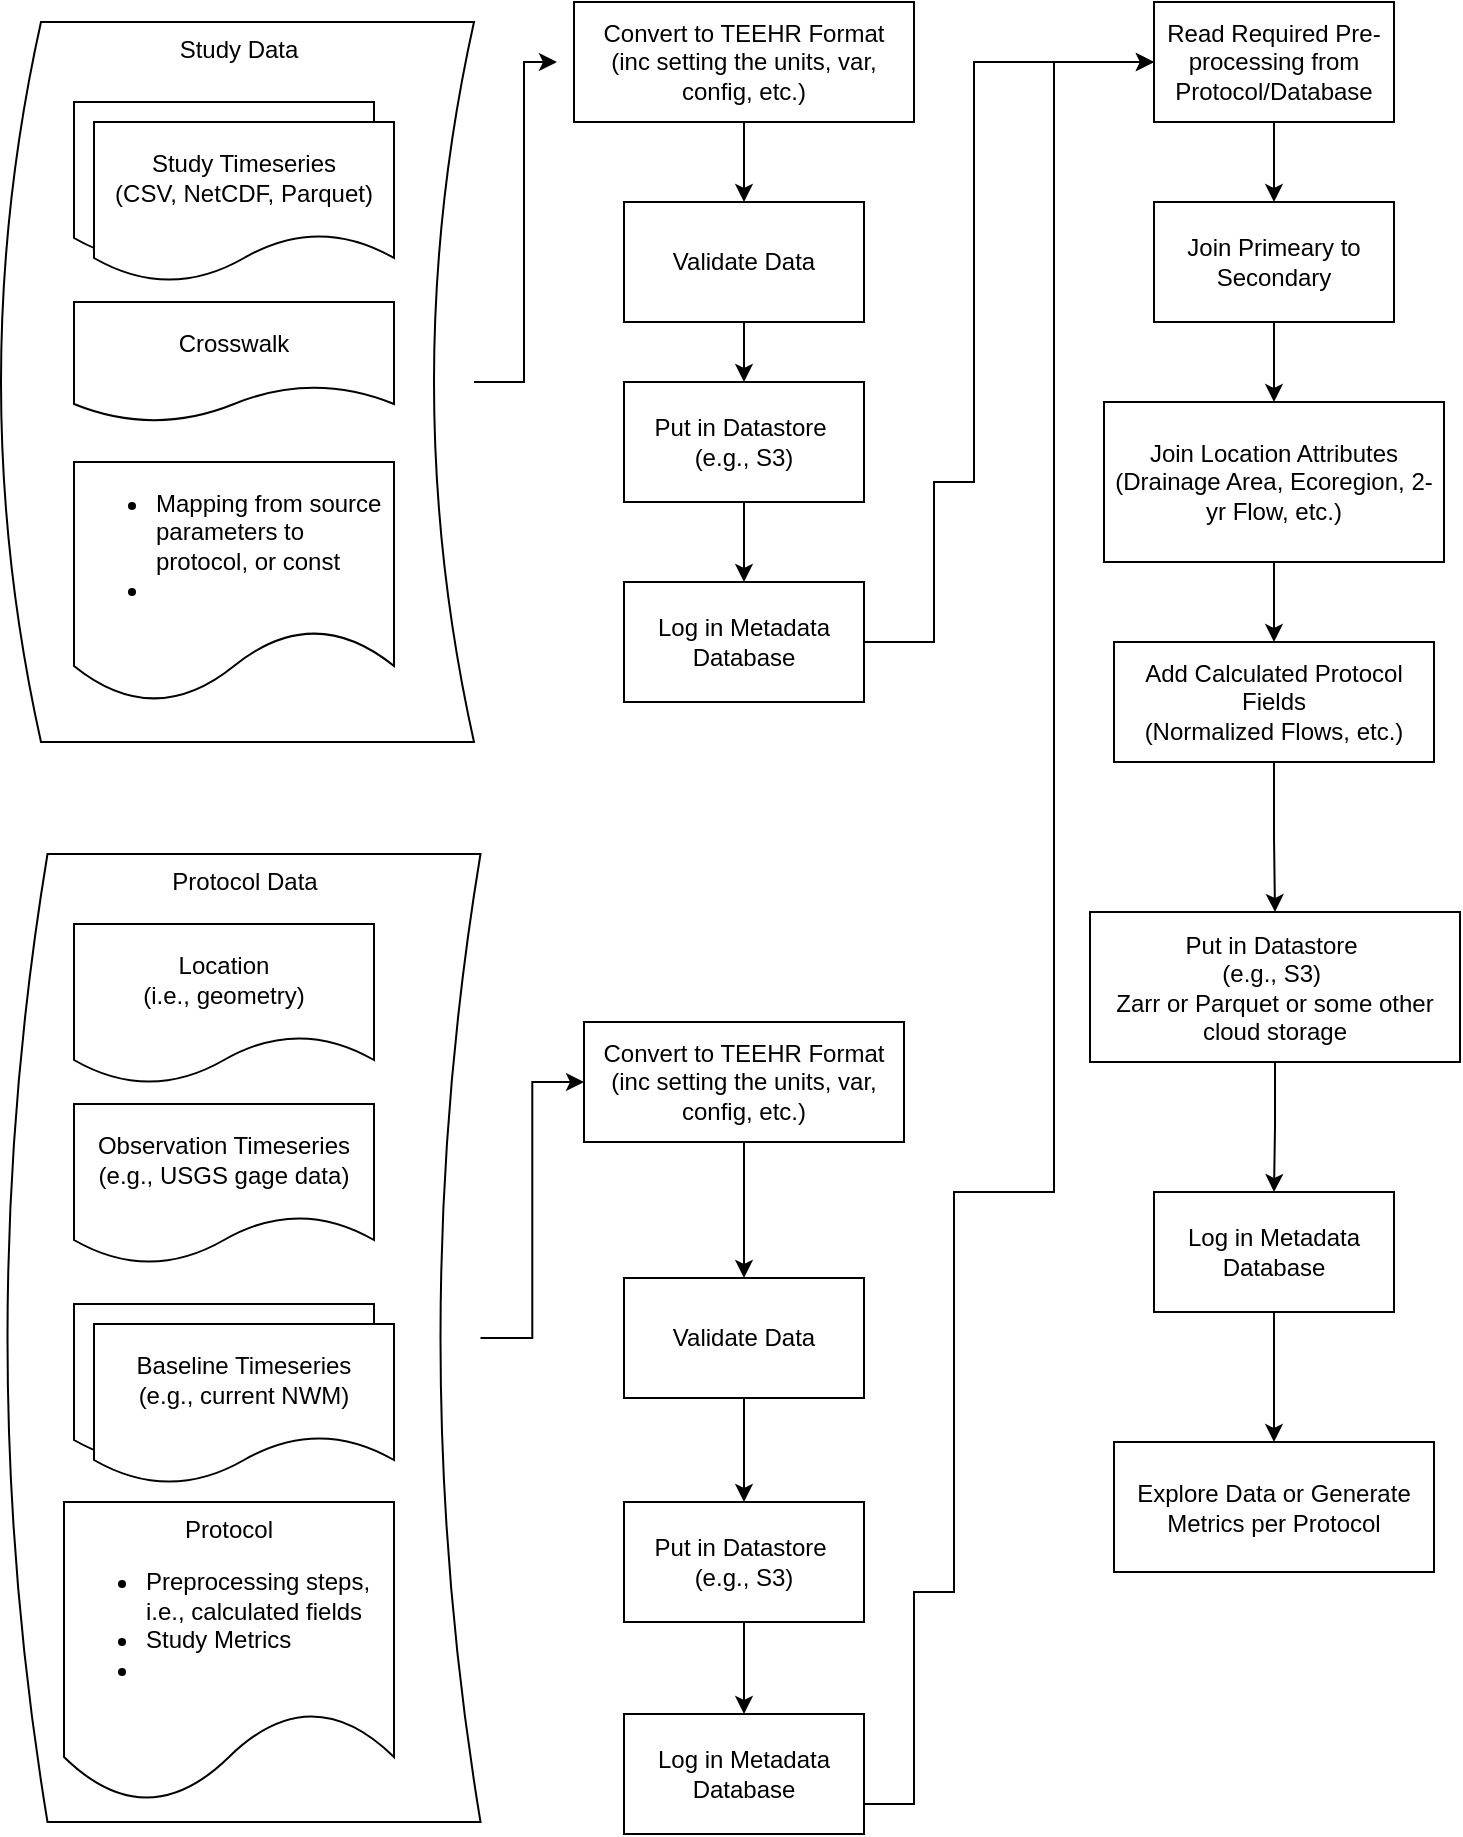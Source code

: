 <mxfile version="21.6.8" type="device">
  <diagram id="C5RBs43oDa-KdzZeNtuy" name="Page-1">
    <mxGraphModel dx="1364" dy="843" grid="1" gridSize="10" guides="1" tooltips="1" connect="1" arrows="1" fold="1" page="1" pageScale="1" pageWidth="827" pageHeight="1169" math="0" shadow="0">
      <root>
        <mxCell id="WIyWlLk6GJQsqaUBKTNV-0" />
        <mxCell id="WIyWlLk6GJQsqaUBKTNV-1" parent="WIyWlLk6GJQsqaUBKTNV-0" />
        <mxCell id="eJkN4Wi-3pa6HgG3NWUs-56" value="" style="edgeStyle=orthogonalEdgeStyle;rounded=0;orthogonalLoop=1;jettySize=auto;html=1;entryX=0;entryY=0.5;entryDx=0;entryDy=0;" edge="1" parent="WIyWlLk6GJQsqaUBKTNV-1" source="eJkN4Wi-3pa6HgG3NWUs-20" target="eJkN4Wi-3pa6HgG3NWUs-29">
          <mxGeometry relative="1" as="geometry" />
        </mxCell>
        <mxCell id="eJkN4Wi-3pa6HgG3NWUs-20" value="Protocol Data" style="shape=dataStorage;whiteSpace=wrap;html=1;fixedSize=1;verticalAlign=top;" vertex="1" parent="WIyWlLk6GJQsqaUBKTNV-1">
          <mxGeometry x="26.75" y="456" width="236.5" height="484" as="geometry" />
        </mxCell>
        <mxCell id="eJkN4Wi-3pa6HgG3NWUs-15" value="Study Data" style="shape=dataStorage;whiteSpace=wrap;html=1;fixedSize=1;verticalAlign=top;" vertex="1" parent="WIyWlLk6GJQsqaUBKTNV-1">
          <mxGeometry x="23.5" y="40" width="236.5" height="360" as="geometry" />
        </mxCell>
        <mxCell id="eJkN4Wi-3pa6HgG3NWUs-61" value="" style="edgeStyle=orthogonalEdgeStyle;rounded=0;orthogonalLoop=1;jettySize=auto;html=1;" edge="1" parent="WIyWlLk6GJQsqaUBKTNV-1" source="eJkN4Wi-3pa6HgG3NWUs-5" target="eJkN4Wi-3pa6HgG3NWUs-60">
          <mxGeometry relative="1" as="geometry" />
        </mxCell>
        <mxCell id="eJkN4Wi-3pa6HgG3NWUs-5" value="Convert to TEEHR Format&lt;br&gt;(inc setting the units, var, config, etc.)" style="rounded=0;whiteSpace=wrap;html=1;" vertex="1" parent="WIyWlLk6GJQsqaUBKTNV-1">
          <mxGeometry x="310" y="30" width="170" height="60" as="geometry" />
        </mxCell>
        <mxCell id="eJkN4Wi-3pa6HgG3NWUs-13" value="Crosswalk" style="shape=document;whiteSpace=wrap;html=1;boundedLbl=1;" vertex="1" parent="WIyWlLk6GJQsqaUBKTNV-1">
          <mxGeometry x="60" y="180" width="160" height="60" as="geometry" />
        </mxCell>
        <mxCell id="eJkN4Wi-3pa6HgG3NWUs-16" style="edgeStyle=orthogonalEdgeStyle;rounded=0;orthogonalLoop=1;jettySize=auto;html=1;exitX=1;exitY=0.5;exitDx=0;exitDy=0;entryX=-0.05;entryY=0.5;entryDx=0;entryDy=0;entryPerimeter=0;" edge="1" parent="WIyWlLk6GJQsqaUBKTNV-1" source="eJkN4Wi-3pa6HgG3NWUs-15" target="eJkN4Wi-3pa6HgG3NWUs-5">
          <mxGeometry relative="1" as="geometry" />
        </mxCell>
        <mxCell id="eJkN4Wi-3pa6HgG3NWUs-17" value="&lt;div style=&quot;&quot;&gt;&lt;span style=&quot;background-color: initial;&quot;&gt;Protocol&lt;/span&gt;&lt;/div&gt;&lt;div style=&quot;&quot;&gt;&lt;ul&gt;&lt;li style=&quot;text-align: left;&quot;&gt;&lt;span style=&quot;background-color: initial;&quot;&gt;Preprocessing steps, i.e., calculated fields&lt;/span&gt;&lt;/li&gt;&lt;li style=&quot;text-align: left;&quot;&gt;Study Metrics&lt;/li&gt;&lt;li style=&quot;text-align: left;&quot;&gt;&lt;br&gt;&lt;/li&gt;&lt;/ul&gt;&lt;/div&gt;" style="shape=document;whiteSpace=wrap;html=1;boundedLbl=1;verticalAlign=top;align=center;" vertex="1" parent="WIyWlLk6GJQsqaUBKTNV-1">
          <mxGeometry x="55" y="780" width="165" height="150" as="geometry" />
        </mxCell>
        <mxCell id="eJkN4Wi-3pa6HgG3NWUs-6" value="Timeseries&lt;br&gt;(CSV, NetCDF, Parquet)" style="shape=document;whiteSpace=wrap;html=1;boundedLbl=1;" vertex="1" parent="WIyWlLk6GJQsqaUBKTNV-1">
          <mxGeometry x="60" y="80" width="150" height="80" as="geometry" />
        </mxCell>
        <mxCell id="eJkN4Wi-3pa6HgG3NWUs-8" value="Study Timeseries&lt;br&gt;(CSV, NetCDF, Parquet)" style="shape=document;whiteSpace=wrap;html=1;boundedLbl=1;" vertex="1" parent="WIyWlLk6GJQsqaUBKTNV-1">
          <mxGeometry x="70" y="90" width="150" height="80" as="geometry" />
        </mxCell>
        <mxCell id="eJkN4Wi-3pa6HgG3NWUs-18" value="Location&lt;br&gt;(i.e., geometry)" style="shape=document;whiteSpace=wrap;html=1;boundedLbl=1;" vertex="1" parent="WIyWlLk6GJQsqaUBKTNV-1">
          <mxGeometry x="60" y="491" width="150" height="80" as="geometry" />
        </mxCell>
        <mxCell id="eJkN4Wi-3pa6HgG3NWUs-19" value="Observation Timeseries&lt;br&gt;(e.g., USGS gage data)" style="shape=document;whiteSpace=wrap;html=1;boundedLbl=1;" vertex="1" parent="WIyWlLk6GJQsqaUBKTNV-1">
          <mxGeometry x="60" y="581" width="150" height="80" as="geometry" />
        </mxCell>
        <mxCell id="eJkN4Wi-3pa6HgG3NWUs-21" value="Baseline Timeseries&lt;br&gt;(e.g., current NWM)" style="shape=document;whiteSpace=wrap;html=1;boundedLbl=1;" vertex="1" parent="WIyWlLk6GJQsqaUBKTNV-1">
          <mxGeometry x="60" y="681" width="150" height="80" as="geometry" />
        </mxCell>
        <mxCell id="eJkN4Wi-3pa6HgG3NWUs-22" value="Baseline Timeseries&lt;br&gt;(e.g., current NWM)" style="shape=document;whiteSpace=wrap;html=1;boundedLbl=1;" vertex="1" parent="WIyWlLk6GJQsqaUBKTNV-1">
          <mxGeometry x="70" y="691" width="150" height="80" as="geometry" />
        </mxCell>
        <mxCell id="eJkN4Wi-3pa6HgG3NWUs-45" style="edgeStyle=orthogonalEdgeStyle;rounded=0;orthogonalLoop=1;jettySize=auto;html=1;exitX=1;exitY=0.5;exitDx=0;exitDy=0;entryX=0;entryY=0.5;entryDx=0;entryDy=0;" edge="1" parent="WIyWlLk6GJQsqaUBKTNV-1" source="eJkN4Wi-3pa6HgG3NWUs-23" target="eJkN4Wi-3pa6HgG3NWUs-35">
          <mxGeometry relative="1" as="geometry">
            <Array as="points">
              <mxPoint x="490" y="350" />
              <mxPoint x="490" y="270" />
              <mxPoint x="510" y="270" />
              <mxPoint x="510" y="60" />
            </Array>
          </mxGeometry>
        </mxCell>
        <mxCell id="eJkN4Wi-3pa6HgG3NWUs-23" value="Log in Metadata Database" style="rounded=0;whiteSpace=wrap;html=1;" vertex="1" parent="WIyWlLk6GJQsqaUBKTNV-1">
          <mxGeometry x="335" y="320" width="120" height="60" as="geometry" />
        </mxCell>
        <mxCell id="eJkN4Wi-3pa6HgG3NWUs-27" value="" style="edgeStyle=orthogonalEdgeStyle;rounded=0;orthogonalLoop=1;jettySize=auto;html=1;" edge="1" parent="WIyWlLk6GJQsqaUBKTNV-1" source="eJkN4Wi-3pa6HgG3NWUs-25" target="eJkN4Wi-3pa6HgG3NWUs-23">
          <mxGeometry relative="1" as="geometry" />
        </mxCell>
        <mxCell id="eJkN4Wi-3pa6HgG3NWUs-25" value="Put in Datastore&amp;nbsp;&lt;br&gt;(e.g., S3)" style="rounded=0;whiteSpace=wrap;html=1;" vertex="1" parent="WIyWlLk6GJQsqaUBKTNV-1">
          <mxGeometry x="335" y="220" width="120" height="60" as="geometry" />
        </mxCell>
        <mxCell id="eJkN4Wi-3pa6HgG3NWUs-58" value="" style="edgeStyle=orthogonalEdgeStyle;rounded=0;orthogonalLoop=1;jettySize=auto;html=1;" edge="1" parent="WIyWlLk6GJQsqaUBKTNV-1" source="eJkN4Wi-3pa6HgG3NWUs-29" target="eJkN4Wi-3pa6HgG3NWUs-57">
          <mxGeometry relative="1" as="geometry" />
        </mxCell>
        <mxCell id="eJkN4Wi-3pa6HgG3NWUs-29" value="Convert to TEEHR Format&lt;br style=&quot;border-color: var(--border-color);&quot;&gt;(inc setting the units, var, config, etc.)" style="rounded=0;whiteSpace=wrap;html=1;" vertex="1" parent="WIyWlLk6GJQsqaUBKTNV-1">
          <mxGeometry x="315" y="540" width="160" height="60" as="geometry" />
        </mxCell>
        <mxCell id="eJkN4Wi-3pa6HgG3NWUs-46" style="edgeStyle=orthogonalEdgeStyle;rounded=0;orthogonalLoop=1;jettySize=auto;html=1;exitX=1;exitY=0.75;exitDx=0;exitDy=0;entryX=0;entryY=0.5;entryDx=0;entryDy=0;" edge="1" parent="WIyWlLk6GJQsqaUBKTNV-1" source="eJkN4Wi-3pa6HgG3NWUs-31" target="eJkN4Wi-3pa6HgG3NWUs-35">
          <mxGeometry relative="1" as="geometry">
            <mxPoint x="540" y="65" as="targetPoint" />
            <mxPoint x="400" y="625" as="sourcePoint" />
            <Array as="points">
              <mxPoint x="480" y="931" />
              <mxPoint x="480" y="825" />
              <mxPoint x="500" y="825" />
              <mxPoint x="500" y="625" />
              <mxPoint x="550" y="625" />
              <mxPoint x="550" y="60" />
            </Array>
          </mxGeometry>
        </mxCell>
        <mxCell id="eJkN4Wi-3pa6HgG3NWUs-31" value="Log in Metadata Database" style="rounded=0;whiteSpace=wrap;html=1;" vertex="1" parent="WIyWlLk6GJQsqaUBKTNV-1">
          <mxGeometry x="335" y="886" width="120" height="60" as="geometry" />
        </mxCell>
        <mxCell id="eJkN4Wi-3pa6HgG3NWUs-32" value="" style="edgeStyle=orthogonalEdgeStyle;rounded=0;orthogonalLoop=1;jettySize=auto;html=1;" edge="1" parent="WIyWlLk6GJQsqaUBKTNV-1" source="eJkN4Wi-3pa6HgG3NWUs-33" target="eJkN4Wi-3pa6HgG3NWUs-31">
          <mxGeometry relative="1" as="geometry" />
        </mxCell>
        <mxCell id="eJkN4Wi-3pa6HgG3NWUs-33" value="Put in Datastore&amp;nbsp;&lt;br style=&quot;border-color: var(--border-color);&quot;&gt;(e.g., S3)" style="rounded=0;whiteSpace=wrap;html=1;" vertex="1" parent="WIyWlLk6GJQsqaUBKTNV-1">
          <mxGeometry x="335" y="780" width="120" height="60" as="geometry" />
        </mxCell>
        <mxCell id="eJkN4Wi-3pa6HgG3NWUs-40" value="" style="edgeStyle=orthogonalEdgeStyle;rounded=0;orthogonalLoop=1;jettySize=auto;html=1;" edge="1" parent="WIyWlLk6GJQsqaUBKTNV-1" source="eJkN4Wi-3pa6HgG3NWUs-35" target="eJkN4Wi-3pa6HgG3NWUs-36">
          <mxGeometry relative="1" as="geometry" />
        </mxCell>
        <mxCell id="eJkN4Wi-3pa6HgG3NWUs-35" value="Read Required Pre-processing from Protocol/Database" style="rounded=0;whiteSpace=wrap;html=1;" vertex="1" parent="WIyWlLk6GJQsqaUBKTNV-1">
          <mxGeometry x="600" y="30" width="120" height="60" as="geometry" />
        </mxCell>
        <mxCell id="eJkN4Wi-3pa6HgG3NWUs-41" value="" style="edgeStyle=orthogonalEdgeStyle;rounded=0;orthogonalLoop=1;jettySize=auto;html=1;" edge="1" parent="WIyWlLk6GJQsqaUBKTNV-1" source="eJkN4Wi-3pa6HgG3NWUs-36" target="eJkN4Wi-3pa6HgG3NWUs-38">
          <mxGeometry relative="1" as="geometry" />
        </mxCell>
        <mxCell id="eJkN4Wi-3pa6HgG3NWUs-36" value="Join Primeary to Secondary" style="rounded=0;whiteSpace=wrap;html=1;" vertex="1" parent="WIyWlLk6GJQsqaUBKTNV-1">
          <mxGeometry x="600" y="130" width="120" height="60" as="geometry" />
        </mxCell>
        <mxCell id="eJkN4Wi-3pa6HgG3NWUs-44" value="" style="edgeStyle=orthogonalEdgeStyle;rounded=0;orthogonalLoop=1;jettySize=auto;html=1;" edge="1" parent="WIyWlLk6GJQsqaUBKTNV-1" source="eJkN4Wi-3pa6HgG3NWUs-37" target="eJkN4Wi-3pa6HgG3NWUs-43">
          <mxGeometry relative="1" as="geometry" />
        </mxCell>
        <mxCell id="eJkN4Wi-3pa6HgG3NWUs-37" value="Add Calculated Protocol Fields&lt;br&gt;(Normalized Flows, etc.)" style="rounded=0;whiteSpace=wrap;html=1;" vertex="1" parent="WIyWlLk6GJQsqaUBKTNV-1">
          <mxGeometry x="580" y="350" width="160" height="60" as="geometry" />
        </mxCell>
        <mxCell id="eJkN4Wi-3pa6HgG3NWUs-42" value="" style="edgeStyle=orthogonalEdgeStyle;rounded=0;orthogonalLoop=1;jettySize=auto;html=1;" edge="1" parent="WIyWlLk6GJQsqaUBKTNV-1" source="eJkN4Wi-3pa6HgG3NWUs-38" target="eJkN4Wi-3pa6HgG3NWUs-37">
          <mxGeometry relative="1" as="geometry" />
        </mxCell>
        <mxCell id="eJkN4Wi-3pa6HgG3NWUs-38" value="Join Location Attributes&lt;br&gt;(Drainage Area, Ecoregion, 2-yr Flow, etc.)" style="rounded=0;whiteSpace=wrap;html=1;" vertex="1" parent="WIyWlLk6GJQsqaUBKTNV-1">
          <mxGeometry x="575" y="230" width="170" height="80" as="geometry" />
        </mxCell>
        <mxCell id="eJkN4Wi-3pa6HgG3NWUs-51" value="" style="edgeStyle=orthogonalEdgeStyle;rounded=0;orthogonalLoop=1;jettySize=auto;html=1;" edge="1" parent="WIyWlLk6GJQsqaUBKTNV-1" source="eJkN4Wi-3pa6HgG3NWUs-43" target="eJkN4Wi-3pa6HgG3NWUs-50">
          <mxGeometry relative="1" as="geometry" />
        </mxCell>
        <mxCell id="eJkN4Wi-3pa6HgG3NWUs-43" value="Put in Datastore&amp;nbsp;&lt;br style=&quot;border-color: var(--border-color);&quot;&gt;(e.g., S3)&amp;nbsp;&lt;br&gt;Zarr or Parquet or some other cloud storage" style="whiteSpace=wrap;html=1;rounded=0;" vertex="1" parent="WIyWlLk6GJQsqaUBKTNV-1">
          <mxGeometry x="568" y="485" width="185" height="75" as="geometry" />
        </mxCell>
        <mxCell id="eJkN4Wi-3pa6HgG3NWUs-47" value="Explore Data or Generate Metrics per Protocol" style="whiteSpace=wrap;html=1;rounded=0;" vertex="1" parent="WIyWlLk6GJQsqaUBKTNV-1">
          <mxGeometry x="580" y="750" width="160" height="65" as="geometry" />
        </mxCell>
        <mxCell id="eJkN4Wi-3pa6HgG3NWUs-52" value="" style="edgeStyle=orthogonalEdgeStyle;rounded=0;orthogonalLoop=1;jettySize=auto;html=1;" edge="1" parent="WIyWlLk6GJQsqaUBKTNV-1" source="eJkN4Wi-3pa6HgG3NWUs-50" target="eJkN4Wi-3pa6HgG3NWUs-47">
          <mxGeometry relative="1" as="geometry" />
        </mxCell>
        <mxCell id="eJkN4Wi-3pa6HgG3NWUs-50" value="Log in Metadata Database" style="whiteSpace=wrap;html=1;rounded=0;" vertex="1" parent="WIyWlLk6GJQsqaUBKTNV-1">
          <mxGeometry x="600" y="625" width="120" height="60" as="geometry" />
        </mxCell>
        <mxCell id="eJkN4Wi-3pa6HgG3NWUs-55" value="&lt;ul style=&quot;border-color: var(--border-color); text-align: left;&quot;&gt;&lt;li style=&quot;border-color: var(--border-color);&quot;&gt;&lt;span style=&quot;background-color: initial;&quot;&gt;Mapping from source parameters to protocol, or const&lt;/span&gt;&lt;br&gt;&lt;/li&gt;&lt;li style=&quot;border-color: var(--border-color);&quot;&gt;&lt;br style=&quot;border-color: var(--border-color);&quot;&gt;&lt;/li&gt;&lt;/ul&gt;" style="shape=document;whiteSpace=wrap;html=1;boundedLbl=1;" vertex="1" parent="WIyWlLk6GJQsqaUBKTNV-1">
          <mxGeometry x="60" y="260" width="160" height="120" as="geometry" />
        </mxCell>
        <mxCell id="eJkN4Wi-3pa6HgG3NWUs-59" value="" style="edgeStyle=orthogonalEdgeStyle;rounded=0;orthogonalLoop=1;jettySize=auto;html=1;" edge="1" parent="WIyWlLk6GJQsqaUBKTNV-1" source="eJkN4Wi-3pa6HgG3NWUs-57" target="eJkN4Wi-3pa6HgG3NWUs-33">
          <mxGeometry relative="1" as="geometry" />
        </mxCell>
        <mxCell id="eJkN4Wi-3pa6HgG3NWUs-57" value="Validate Data" style="rounded=0;whiteSpace=wrap;html=1;" vertex="1" parent="WIyWlLk6GJQsqaUBKTNV-1">
          <mxGeometry x="335" y="668" width="120" height="60" as="geometry" />
        </mxCell>
        <mxCell id="eJkN4Wi-3pa6HgG3NWUs-62" value="" style="edgeStyle=orthogonalEdgeStyle;rounded=0;orthogonalLoop=1;jettySize=auto;html=1;" edge="1" parent="WIyWlLk6GJQsqaUBKTNV-1" source="eJkN4Wi-3pa6HgG3NWUs-60" target="eJkN4Wi-3pa6HgG3NWUs-25">
          <mxGeometry relative="1" as="geometry" />
        </mxCell>
        <mxCell id="eJkN4Wi-3pa6HgG3NWUs-60" value="Validate Data" style="rounded=0;whiteSpace=wrap;html=1;" vertex="1" parent="WIyWlLk6GJQsqaUBKTNV-1">
          <mxGeometry x="335" y="130" width="120" height="60" as="geometry" />
        </mxCell>
      </root>
    </mxGraphModel>
  </diagram>
</mxfile>
